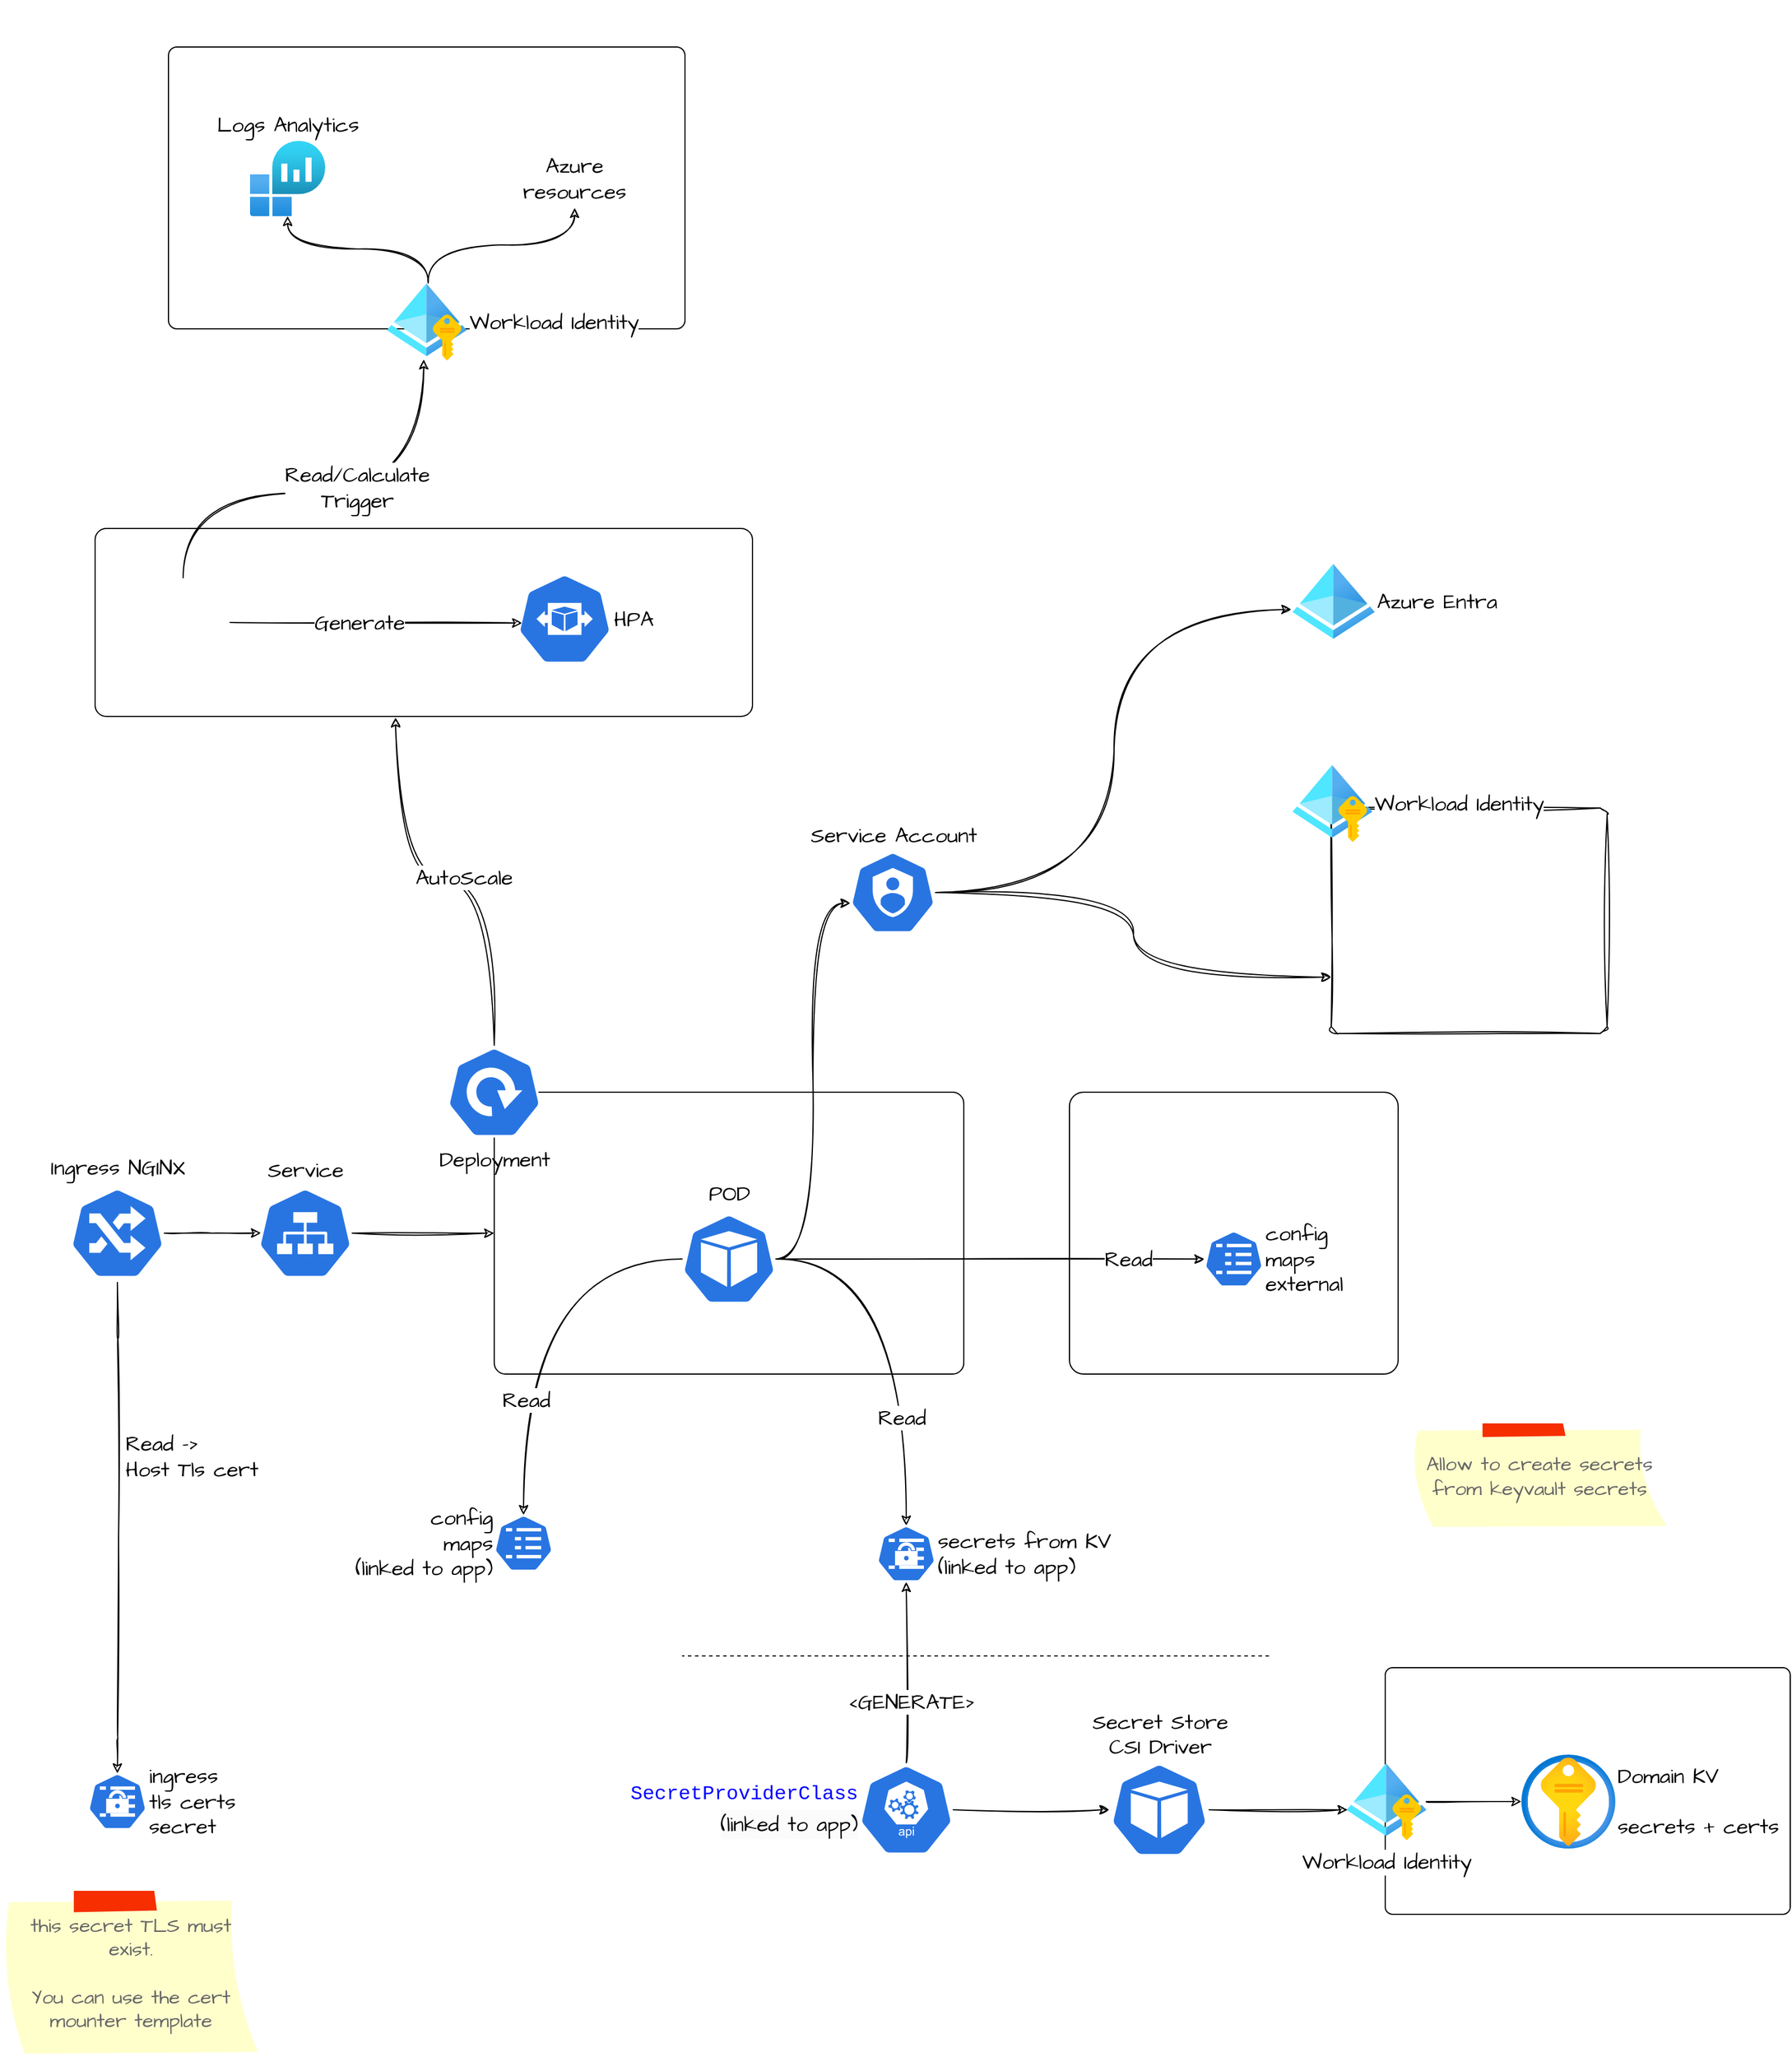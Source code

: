 <mxfile version="24.7.5">
  <diagram id="ZGYd3SjESlaEDazQRH5I" name="Page-1">
    <mxGraphModel dx="3353" dy="2439" grid="1" gridSize="10" guides="1" tooltips="1" connect="1" arrows="1" fold="1" page="1" pageScale="1" pageWidth="827" pageHeight="1169" math="0" shadow="0">
      <root>
        <mxCell id="0" />
        <mxCell id="1" parent="0" />
        <mxCell id="D_e_zNr8kSD3_SG081aj-14" value="" style="group;" vertex="1" connectable="0" parent="1">
          <mxGeometry x="840" y="-130" width="268" height="240" as="geometry" />
        </mxCell>
        <mxCell id="D_e_zNr8kSD3_SG081aj-9" value="" style="rounded=1;whiteSpace=wrap;html=1;fontFamily=Architects Daughter;fontSource=https%3A%2F%2Ffonts.googleapis.com%2Fcss%3Ffamily%3DArchitects%2BDaughter;fontSize=18;arcSize=3;sketch=1;curveFitting=1;jiggle=2;" vertex="1" parent="D_e_zNr8kSD3_SG081aj-14">
          <mxGeometry x="33" y="48" width="235" height="192" as="geometry" />
        </mxCell>
        <mxCell id="D_e_zNr8kSD3_SG081aj-10" value="" style="shape=image;verticalLabelPosition=bottom;verticalAlign=top;imageAspect=0;image=https://upload.wikimedia.org/wikipedia/commons/thumb/f/fa/Microsoft_Azure.svg/1200px-Microsoft_Azure.svg.png;fontFamily=Architects Daughter;fontSource=https%3A%2F%2Ffonts.googleapis.com%2Fcss%3Ffamily%3DArchitects%2BDaughter;fontSize=18;sketch=1;curveFitting=1;jiggle=2;" vertex="1" parent="D_e_zNr8kSD3_SG081aj-14">
          <mxGeometry x="110.5" y="104" width="80" height="80" as="geometry" />
        </mxCell>
        <mxCell id="D_e_zNr8kSD3_SG081aj-13" value="Workload Identity" style="aspect=fixed;html=1;points=[];align=left;image;fontSize=18;image=img/lib/azure2/identity/Managed_Identities.svg;fontFamily=Architects Daughter;fontSource=https%3A%2F%2Ffonts.googleapis.com%2Fcss%3Ffamily%3DArchitects%2BDaughter;labelPosition=right;verticalLabelPosition=middle;verticalAlign=middle;sketch=1;curveFitting=1;jiggle=2;" vertex="1" parent="D_e_zNr8kSD3_SG081aj-14">
          <mxGeometry y="10" width="68" height="68" as="geometry" />
        </mxCell>
        <mxCell id="MhBiua6DybPBNpHeAqnh-3" value="" style="rounded=1;whiteSpace=wrap;html=1;arcSize=5;" parent="1" vertex="1">
          <mxGeometry x="650" y="160" width="280" height="240" as="geometry" />
        </mxCell>
        <mxCell id="ZACaJJi6Qwk8mwRqX2UE-5" value="" style="rounded=1;whiteSpace=wrap;html=1;fontFamily=Architects Daughter;fontSource=https%3A%2F%2Ffonts.googleapis.com%2Fcss%3Ffamily%3DArchitects%2BDaughter;fontSize=18;arcSize=4;" parent="1" vertex="1">
          <mxGeometry x="160" y="160" width="400" height="240" as="geometry" />
        </mxCell>
        <mxCell id="ZACaJJi6Qwk8mwRqX2UE-3" value="Deployment" style="sketch=0;html=1;dashed=0;whitespace=wrap;fillColor=#2875E2;strokeColor=#ffffff;points=[[0.005,0.63,0],[0.1,0.2,0],[0.9,0.2,0],[0.5,0,0],[0.995,0.63,0],[0.72,0.99,0],[0.5,1,0],[0.28,0.99,0]];shape=mxgraph.kubernetes.icon;prIcon=deploy;labelPosition=center;verticalLabelPosition=bottom;align=center;verticalAlign=top;fontFamily=Architects Daughter;fontSource=https%3A%2F%2Ffonts.googleapis.com%2Fcss%3Ffamily%3DArchitects%2BDaughter;fontSize=18;" parent="1" vertex="1">
          <mxGeometry x="120" y="120" width="80" height="80" as="geometry" />
        </mxCell>
        <mxCell id="ZACaJJi6Qwk8mwRqX2UE-43" style="edgeStyle=orthogonalEdgeStyle;rounded=0;sketch=1;orthogonalLoop=1;jettySize=auto;html=1;entryX=0.5;entryY=0;entryDx=0;entryDy=0;entryPerimeter=0;fontFamily=Architects Daughter;fontSource=https%3A%2F%2Ffonts.googleapis.com%2Fcss%3Ffamily%3DArchitects%2BDaughter;fontSize=18;curved=1;" parent="1" source="ZACaJJi6Qwk8mwRqX2UE-6" target="ZACaJJi6Qwk8mwRqX2UE-9" edge="1">
          <mxGeometry relative="1" as="geometry" />
        </mxCell>
        <mxCell id="ZACaJJi6Qwk8mwRqX2UE-44" value="Read" style="edgeLabel;html=1;align=center;verticalAlign=middle;resizable=0;points=[];fontSize=18;fontFamily=Architects Daughter;" parent="ZACaJJi6Qwk8mwRqX2UE-43" vertex="1" connectable="0">
          <mxGeometry x="0.453" y="-4" relative="1" as="geometry">
            <mxPoint as="offset" />
          </mxGeometry>
        </mxCell>
        <mxCell id="ZACaJJi6Qwk8mwRqX2UE-46" style="edgeStyle=orthogonalEdgeStyle;rounded=0;sketch=1;orthogonalLoop=1;jettySize=auto;html=1;entryX=0.5;entryY=0;entryDx=0;entryDy=0;entryPerimeter=0;fontFamily=Architects Daughter;fontSource=https%3A%2F%2Ffonts.googleapis.com%2Fcss%3Ffamily%3DArchitects%2BDaughter;fontSize=18;curved=1;" parent="1" source="ZACaJJi6Qwk8mwRqX2UE-6" target="ZACaJJi6Qwk8mwRqX2UE-45" edge="1">
          <mxGeometry relative="1" as="geometry" />
        </mxCell>
        <mxCell id="ZACaJJi6Qwk8mwRqX2UE-47" value="Read" style="edgeLabel;html=1;align=center;verticalAlign=middle;resizable=0;points=[];fontSize=18;fontFamily=Architects Daughter;" parent="ZACaJJi6Qwk8mwRqX2UE-46" vertex="1" connectable="0">
          <mxGeometry x="0.442" y="2" relative="1" as="geometry">
            <mxPoint as="offset" />
          </mxGeometry>
        </mxCell>
        <mxCell id="MhBiua6DybPBNpHeAqnh-4" style="edgeStyle=orthogonalEdgeStyle;rounded=0;orthogonalLoop=1;jettySize=auto;html=1;sketch=1;curveFitting=1;jiggle=2;" parent="1" source="ZACaJJi6Qwk8mwRqX2UE-6" target="MhBiua6DybPBNpHeAqnh-2" edge="1">
          <mxGeometry relative="1" as="geometry" />
        </mxCell>
        <mxCell id="ZACaJJi6Qwk8mwRqX2UE-6" value="POD" style="sketch=0;html=1;dashed=0;whitespace=wrap;fillColor=#2875E2;strokeColor=#ffffff;points=[[0.005,0.63,0],[0.1,0.2,0],[0.9,0.2,0],[0.5,0,0],[0.995,0.63,0],[0.72,0.99,0],[0.5,1,0],[0.28,0.99,0]];shape=mxgraph.kubernetes.icon;prIcon=pod;fontFamily=Architects Daughter;fontSource=https%3A%2F%2Ffonts.googleapis.com%2Fcss%3Ffamily%3DArchitects%2BDaughter;fontSize=18;labelPosition=center;verticalLabelPosition=top;align=center;verticalAlign=bottom;" parent="1" vertex="1">
          <mxGeometry x="320" y="260" width="80" height="84" as="geometry" />
        </mxCell>
        <mxCell id="ZACaJJi6Qwk8mwRqX2UE-9" value="secrets from KV&lt;br&gt;&lt;span style=&quot;text-align: right;&quot;&gt;(linked to app)&lt;/span&gt;" style="sketch=0;html=1;dashed=0;whitespace=wrap;fillColor=#2875E2;strokeColor=#ffffff;points=[[0.005,0.63,0],[0.1,0.2,0],[0.9,0.2,0],[0.5,0,0],[0.995,0.63,0],[0.72,0.99,0],[0.5,1,0],[0.28,0.99,0]];shape=mxgraph.kubernetes.icon;prIcon=secret;fontFamily=Architects Daughter;fontSource=https%3A%2F%2Ffonts.googleapis.com%2Fcss%3Ffamily%3DArchitects%2BDaughter;fontSize=18;labelPosition=right;verticalLabelPosition=middle;align=left;verticalAlign=middle;" parent="1" vertex="1">
          <mxGeometry x="486" y="529" width="50" height="48" as="geometry" />
        </mxCell>
        <mxCell id="ZACaJJi6Qwk8mwRqX2UE-10" value="ingress&lt;br&gt;tls certs&lt;br&gt;secret" style="sketch=0;html=1;dashed=0;whitespace=wrap;fillColor=#2875E2;strokeColor=#ffffff;points=[[0.005,0.63,0],[0.1,0.2,0],[0.9,0.2,0],[0.5,0,0],[0.995,0.63,0],[0.72,0.99,0],[0.5,1,0],[0.28,0.99,0]];shape=mxgraph.kubernetes.icon;prIcon=secret;fontFamily=Architects Daughter;fontSource=https%3A%2F%2Ffonts.googleapis.com%2Fcss%3Ffamily%3DArchitects%2BDaughter;fontSize=18;labelPosition=right;verticalLabelPosition=middle;align=left;verticalAlign=middle;" parent="1" vertex="1">
          <mxGeometry x="-186" y="740" width="50" height="48" as="geometry" />
        </mxCell>
        <mxCell id="ZACaJJi6Qwk8mwRqX2UE-33" style="edgeStyle=orthogonalEdgeStyle;curved=1;rounded=0;sketch=1;orthogonalLoop=1;jettySize=auto;html=1;entryX=0.5;entryY=1;entryDx=0;entryDy=0;entryPerimeter=0;fontFamily=Architects Daughter;fontSource=https%3A%2F%2Ffonts.googleapis.com%2Fcss%3Ffamily%3DArchitects%2BDaughter;fontSize=18;" parent="1" source="ZACaJJi6Qwk8mwRqX2UE-22" target="ZACaJJi6Qwk8mwRqX2UE-9" edge="1">
          <mxGeometry relative="1" as="geometry" />
        </mxCell>
        <mxCell id="ZACaJJi6Qwk8mwRqX2UE-35" value="&amp;lt;GENERATE&amp;gt;" style="edgeLabel;html=1;align=center;verticalAlign=middle;resizable=0;points=[];fontSize=18;fontFamily=Architects Daughter;" parent="ZACaJJi6Qwk8mwRqX2UE-33" vertex="1" connectable="0">
          <mxGeometry x="-0.325" y="-4" relative="1" as="geometry">
            <mxPoint as="offset" />
          </mxGeometry>
        </mxCell>
        <mxCell id="ZACaJJi6Qwk8mwRqX2UE-22" value="&lt;div style=&quot;background-color: rgb(255, 255, 255); font-family: &amp;quot;JetBrains Mono&amp;quot;, &amp;quot;Source Code Pro for Powerline&amp;quot;, &amp;quot;Fira Code&amp;quot;, Menlo, Monaco, &amp;quot;Courier New&amp;quot;, monospace, Menlo, Monaco, &amp;quot;Courier New&amp;quot;, monospace; font-size: 17px; line-height: 26px; white-space-collapse: preserve;&quot;&gt;&lt;span style=&quot;color: #0000ff;&quot;&gt;SecretProviderClass&lt;br/&gt;&lt;/span&gt;&lt;span style=&quot;font-family: &amp;quot;Architects Daughter&amp;quot;; font-size: 18px; text-align: right; white-space-collapse: collapse; background-color: rgb(251, 251, 251);&quot;&gt;(linked to app)&lt;/span&gt;&lt;span style=&quot;color: #0000ff;&quot;&gt;&lt;br/&gt;&lt;/span&gt;&lt;/div&gt;" style="sketch=0;html=1;dashed=0;whitespace=wrap;fillColor=#2875E2;strokeColor=#ffffff;points=[[0.005,0.63,0],[0.1,0.2,0],[0.9,0.2,0],[0.5,0,0],[0.995,0.63,0],[0.72,0.99,0],[0.5,1,0],[0.28,0.99,0]];shape=mxgraph.kubernetes.icon;prIcon=api;fontFamily=Architects Daughter;fontSource=https%3A%2F%2Ffonts.googleapis.com%2Fcss%3Ffamily%3DArchitects%2BDaughter;fontSize=18;labelPosition=left;verticalLabelPosition=middle;align=right;verticalAlign=middle;" parent="1" vertex="1">
          <mxGeometry x="471" y="731" width="80" height="80" as="geometry" />
        </mxCell>
        <mxCell id="ZACaJJi6Qwk8mwRqX2UE-25" value="Secret Store&lt;br&gt;CSI Driver" style="sketch=0;html=1;dashed=0;whitespace=wrap;fillColor=#2875E2;strokeColor=#ffffff;points=[[0.005,0.63,0],[0.1,0.2,0],[0.9,0.2,0],[0.5,0,0],[0.995,0.63,0],[0.72,0.99,0],[0.5,1,0],[0.28,0.99,0]];shape=mxgraph.kubernetes.icon;prIcon=pod;fontFamily=Architects Daughter;fontSource=https%3A%2F%2Ffonts.googleapis.com%2Fcss%3Ffamily%3DArchitects%2BDaughter;fontSize=18;labelPosition=center;verticalLabelPosition=top;align=center;verticalAlign=bottom;" parent="1" vertex="1">
          <mxGeometry x="684" y="731" width="85" height="80" as="geometry" />
        </mxCell>
        <mxCell id="ZACaJJi6Qwk8mwRqX2UE-45" value="config&lt;br&gt;maps&lt;br&gt;(linked to app)" style="sketch=0;html=1;dashed=0;whitespace=wrap;fillColor=#2875E2;strokeColor=#ffffff;points=[[0.005,0.63,0],[0.1,0.2,0],[0.9,0.2,0],[0.5,0,0],[0.995,0.63,0],[0.72,0.99,0],[0.5,1,0],[0.28,0.99,0]];shape=mxgraph.kubernetes.icon;prIcon=cm;fontFamily=Architects Daughter;fontSource=https%3A%2F%2Ffonts.googleapis.com%2Fcss%3Ffamily%3DArchitects%2BDaughter;fontSize=18;labelPosition=left;verticalLabelPosition=middle;align=right;verticalAlign=middle;" parent="1" vertex="1">
          <mxGeometry x="160" y="520" width="50" height="48" as="geometry" />
        </mxCell>
        <mxCell id="ZACaJJi6Qwk8mwRqX2UE-53" style="edgeStyle=orthogonalEdgeStyle;rounded=0;sketch=1;orthogonalLoop=1;jettySize=auto;html=1;entryX=0;entryY=0.5;entryDx=0;entryDy=0;fontFamily=Architects Daughter;fontSource=https%3A%2F%2Ffonts.googleapis.com%2Fcss%3Ffamily%3DArchitects%2BDaughter;fontSize=18;" parent="1" source="ZACaJJi6Qwk8mwRqX2UE-52" target="ZACaJJi6Qwk8mwRqX2UE-5" edge="1">
          <mxGeometry relative="1" as="geometry" />
        </mxCell>
        <mxCell id="ZACaJJi6Qwk8mwRqX2UE-52" value="Service" style="sketch=0;html=1;dashed=0;whitespace=wrap;fillColor=#2875E2;strokeColor=#ffffff;points=[[0.005,0.63,0],[0.1,0.2,0],[0.9,0.2,0],[0.5,0,0],[0.995,0.63,0],[0.72,0.99,0],[0.5,1,0],[0.28,0.99,0]];shape=mxgraph.kubernetes.icon;prIcon=svc;fontFamily=Architects Daughter;fontSource=https%3A%2F%2Ffonts.googleapis.com%2Fcss%3Ffamily%3DArchitects%2BDaughter;fontSize=18;labelPosition=center;verticalLabelPosition=top;align=center;verticalAlign=bottom;" parent="1" vertex="1">
          <mxGeometry x="-41" y="240" width="80" height="80" as="geometry" />
        </mxCell>
        <mxCell id="ZACaJJi6Qwk8mwRqX2UE-57" style="edgeStyle=orthogonalEdgeStyle;rounded=0;sketch=1;orthogonalLoop=1;jettySize=auto;html=1;entryX=0.029;entryY=0.498;entryDx=0;entryDy=0;entryPerimeter=0;fontFamily=Architects Daughter;fontSource=https%3A%2F%2Ffonts.googleapis.com%2Fcss%3Ffamily%3DArchitects%2BDaughter;fontSize=18;" parent="1" source="ZACaJJi6Qwk8mwRqX2UE-56" target="ZACaJJi6Qwk8mwRqX2UE-52" edge="1">
          <mxGeometry relative="1" as="geometry" />
        </mxCell>
        <mxCell id="ZACaJJi6Qwk8mwRqX2UE-58" style="edgeStyle=orthogonalEdgeStyle;rounded=0;sketch=1;orthogonalLoop=1;jettySize=auto;html=1;entryX=0.5;entryY=0;entryDx=0;entryDy=0;entryPerimeter=0;fontFamily=Architects Daughter;fontSource=https%3A%2F%2Ffonts.googleapis.com%2Fcss%3Ffamily%3DArchitects%2BDaughter;fontSize=18;curved=1;exitX=0.5;exitY=1;exitDx=0;exitDy=0;exitPerimeter=0;" parent="1" source="ZACaJJi6Qwk8mwRqX2UE-56" target="ZACaJJi6Qwk8mwRqX2UE-10" edge="1">
          <mxGeometry relative="1" as="geometry">
            <Array as="points">
              <mxPoint x="-161" y="370" />
              <mxPoint x="-160" y="570" />
              <mxPoint x="-160" y="710" />
            </Array>
          </mxGeometry>
        </mxCell>
        <mxCell id="ZACaJJi6Qwk8mwRqX2UE-59" value="Read -&amp;gt;&lt;br&gt;Host Tls cert" style="edgeLabel;html=1;align=left;verticalAlign=middle;resizable=0;points=[];fontSize=18;fontFamily=Architects Daughter;" parent="ZACaJJi6Qwk8mwRqX2UE-58" vertex="1" connectable="0">
          <mxGeometry x="-0.29" y="4" relative="1" as="geometry">
            <mxPoint as="offset" />
          </mxGeometry>
        </mxCell>
        <mxCell id="ZACaJJi6Qwk8mwRqX2UE-56" value="Ingress NGINX" style="sketch=0;html=1;dashed=0;whitespace=wrap;fillColor=#2875E2;strokeColor=#ffffff;points=[[0.005,0.63,0],[0.1,0.2,0],[0.9,0.2,0],[0.5,0,0],[0.995,0.63,0],[0.72,0.99,0],[0.5,1,0],[0.28,0.99,0]];shape=mxgraph.kubernetes.icon;prIcon=ing;fontFamily=Architects Daughter;fontSource=https%3A%2F%2Ffonts.googleapis.com%2Fcss%3Ffamily%3DArchitects%2BDaughter;fontSize=18;labelPosition=center;verticalLabelPosition=top;align=center;verticalAlign=bottom;" parent="1" vertex="1">
          <mxGeometry x="-201" y="238" width="80" height="84" as="geometry" />
        </mxCell>
        <mxCell id="ZACaJJi6Qwk8mwRqX2UE-64" value="" style="rounded=1;whiteSpace=wrap;html=1;fontFamily=Architects Daughter;fontSource=https%3A%2F%2Ffonts.googleapis.com%2Fcss%3Ffamily%3DArchitects%2BDaughter;fontSize=18;arcSize=6;labelPosition=left;verticalLabelPosition=top;align=right;verticalAlign=bottom;" parent="1" vertex="1">
          <mxGeometry x="-180" y="-320" width="560" height="160" as="geometry" />
        </mxCell>
        <mxCell id="ZACaJJi6Qwk8mwRqX2UE-63" value="HPA" style="sketch=0;html=1;dashed=0;whitespace=wrap;fillColor=#2875E2;strokeColor=#ffffff;points=[[0.005,0.63,0],[0.1,0.2,0],[0.9,0.2,0],[0.5,0,0],[0.995,0.63,0],[0.72,0.99,0],[0.5,1,0],[0.28,0.99,0]];shape=mxgraph.kubernetes.icon;prIcon=hpa;fontFamily=Architects Daughter;fontSource=https%3A%2F%2Ffonts.googleapis.com%2Fcss%3Ffamily%3DArchitects%2BDaughter;fontSize=18;labelPosition=right;verticalLabelPosition=middle;align=left;verticalAlign=middle;" parent="1" vertex="1">
          <mxGeometry x="180" y="-283" width="80" height="80" as="geometry" />
        </mxCell>
        <mxCell id="ZACaJJi6Qwk8mwRqX2UE-74" style="edgeStyle=orthogonalEdgeStyle;curved=1;rounded=0;sketch=1;orthogonalLoop=1;jettySize=auto;html=1;entryX=0.463;entryY=0.971;entryDx=0;entryDy=0;entryPerimeter=0;fontFamily=Architects Daughter;fontSource=https%3A%2F%2Ffonts.googleapis.com%2Fcss%3Ffamily%3DArchitects%2BDaughter;fontSize=18;" parent="1" source="ZACaJJi6Qwk8mwRqX2UE-67" target="ZACaJJi6Qwk8mwRqX2UE-73" edge="1">
          <mxGeometry relative="1" as="geometry">
            <Array as="points">
              <mxPoint x="-105" y="-350" />
              <mxPoint x="100" y="-350" />
            </Array>
          </mxGeometry>
        </mxCell>
        <mxCell id="ZACaJJi6Qwk8mwRqX2UE-81" value="Read/Calculate&lt;br&gt;Trigger" style="edgeLabel;html=1;align=center;verticalAlign=middle;resizable=0;points=[];fontSize=18;fontFamily=Architects Daughter;" parent="ZACaJJi6Qwk8mwRqX2UE-74" vertex="1" connectable="0">
          <mxGeometry x="0.123" y="5" relative="1" as="geometry">
            <mxPoint as="offset" />
          </mxGeometry>
        </mxCell>
        <mxCell id="ZACaJJi6Qwk8mwRqX2UE-79" style="edgeStyle=orthogonalEdgeStyle;curved=1;rounded=0;sketch=1;orthogonalLoop=1;jettySize=auto;html=1;entryX=0.047;entryY=0.544;entryDx=0;entryDy=0;entryPerimeter=0;fontFamily=Architects Daughter;fontSource=https%3A%2F%2Ffonts.googleapis.com%2Fcss%3Ffamily%3DArchitects%2BDaughter;fontSize=18;" parent="1" source="ZACaJJi6Qwk8mwRqX2UE-67" target="ZACaJJi6Qwk8mwRqX2UE-63" edge="1">
          <mxGeometry relative="1" as="geometry" />
        </mxCell>
        <mxCell id="ZACaJJi6Qwk8mwRqX2UE-80" value="Generate" style="edgeLabel;html=1;align=center;verticalAlign=middle;resizable=0;points=[];fontSize=18;fontFamily=Architects Daughter;" parent="ZACaJJi6Qwk8mwRqX2UE-79" vertex="1" connectable="0">
          <mxGeometry x="-0.107" relative="1" as="geometry">
            <mxPoint x="-2" as="offset" />
          </mxGeometry>
        </mxCell>
        <mxCell id="ZACaJJi6Qwk8mwRqX2UE-67" value="" style="shape=image;verticalLabelPosition=bottom;verticalAlign=top;imageAspect=0;image=https://keda.sh/img/logos/keda-icon-color.png;fontFamily=Architects Daughter;fontSource=https%3A%2F%2Ffonts.googleapis.com%2Fcss%3Ffamily%3DArchitects%2BDaughter;fontSize=18;" parent="1" vertex="1">
          <mxGeometry x="-145" y="-278" width="80" height="76" as="geometry" />
        </mxCell>
        <mxCell id="ZACaJJi6Qwk8mwRqX2UE-69" value="" style="rounded=1;whiteSpace=wrap;html=1;fontFamily=Architects Daughter;fontSource=https%3A%2F%2Ffonts.googleapis.com%2Fcss%3Ffamily%3DArchitects%2BDaughter;fontSize=18;arcSize=3;" parent="1" vertex="1">
          <mxGeometry x="-117.5" y="-730" width="440" height="240" as="geometry" />
        </mxCell>
        <mxCell id="ZACaJJi6Qwk8mwRqX2UE-70" value="" style="shape=image;verticalLabelPosition=bottom;verticalAlign=top;imageAspect=0;image=https://upload.wikimedia.org/wikipedia/commons/thumb/f/fa/Microsoft_Azure.svg/1200px-Microsoft_Azure.svg.png;fontFamily=Architects Daughter;fontSource=https%3A%2F%2Ffonts.googleapis.com%2Fcss%3Ffamily%3DArchitects%2BDaughter;fontSize=18;" parent="1" vertex="1">
          <mxGeometry x="-162.5" y="-770" width="80" height="80" as="geometry" />
        </mxCell>
        <mxCell id="ZACaJJi6Qwk8mwRqX2UE-77" style="edgeStyle=orthogonalEdgeStyle;curved=1;rounded=0;sketch=1;orthogonalLoop=1;jettySize=auto;html=1;fontFamily=Architects Daughter;fontSource=https%3A%2F%2Ffonts.googleapis.com%2Fcss%3Ffamily%3DArchitects%2BDaughter;fontSize=18;exitX=0.518;exitY=0.015;exitDx=0;exitDy=0;exitPerimeter=0;" parent="1" source="ZACaJJi6Qwk8mwRqX2UE-73" target="ZACaJJi6Qwk8mwRqX2UE-76" edge="1">
          <mxGeometry relative="1" as="geometry" />
        </mxCell>
        <mxCell id="ZACaJJi6Qwk8mwRqX2UE-78" style="edgeStyle=orthogonalEdgeStyle;curved=1;rounded=0;sketch=1;orthogonalLoop=1;jettySize=auto;html=1;entryX=0.5;entryY=1;entryDx=0;entryDy=0;fontFamily=Architects Daughter;fontSource=https%3A%2F%2Ffonts.googleapis.com%2Fcss%3Ffamily%3DArchitects%2BDaughter;fontSize=18;exitX=0.518;exitY=-0.004;exitDx=0;exitDy=0;exitPerimeter=0;" parent="1" source="ZACaJJi6Qwk8mwRqX2UE-73" target="ZACaJJi6Qwk8mwRqX2UE-75" edge="1">
          <mxGeometry relative="1" as="geometry" />
        </mxCell>
        <mxCell id="ZACaJJi6Qwk8mwRqX2UE-73" value="Workload Identity" style="aspect=fixed;html=1;points=[];align=left;image;fontSize=18;image=img/lib/azure2/identity/Managed_Identities.svg;fontFamily=Architects Daughter;fontSource=https%3A%2F%2Ffonts.googleapis.com%2Fcss%3Ffamily%3DArchitects%2BDaughter;labelPosition=right;verticalLabelPosition=middle;verticalAlign=middle;" parent="1" vertex="1">
          <mxGeometry x="68.5" y="-530" width="68" height="68" as="geometry" />
        </mxCell>
        <mxCell id="ZACaJJi6Qwk8mwRqX2UE-75" value="Azure resources" style="text;html=1;strokeColor=none;fillColor=none;align=center;verticalAlign=middle;whiteSpace=wrap;rounded=0;fontFamily=Architects Daughter;fontSource=https%3A%2F%2Ffonts.googleapis.com%2Fcss%3Ffamily%3DArchitects%2BDaughter;fontSize=18;" parent="1" vertex="1">
          <mxGeometry x="180" y="-643" width="97" height="50" as="geometry" />
        </mxCell>
        <mxCell id="ZACaJJi6Qwk8mwRqX2UE-76" value="Logs Analytics" style="aspect=fixed;html=1;points=[];align=center;image;fontSize=18;image=img/lib/azure2/analytics/Log_Analytics_Workspaces.svg;fontFamily=Architects Daughter;fontSource=https%3A%2F%2Ffonts.googleapis.com%2Fcss%3Ffamily%3DArchitects%2BDaughter;labelPosition=center;verticalLabelPosition=top;verticalAlign=bottom;" parent="1" vertex="1">
          <mxGeometry x="-48" y="-650" width="64" height="64" as="geometry" />
        </mxCell>
        <mxCell id="MhBiua6DybPBNpHeAqnh-1" value="this secret TLS must&lt;br&gt;exist. &lt;br&gt;&lt;br&gt;You can use the cert mounter template" style="strokeWidth=1;shadow=0;dashed=0;align=center;html=1;shape=mxgraph.mockup.text.stickyNote2;fontColor=#666666;mainText=;fontSize=17;whiteSpace=wrap;fillColor=#ffffcc;strokeColor=#F62E00;fontFamily=Architects Daughter;fontSource=https%3A%2F%2Ffonts.googleapis.com%2Fcss%3Ffamily%3DArchitects%2BDaughter;" parent="1" vertex="1">
          <mxGeometry x="-260" y="840" width="221" height="140" as="geometry" />
        </mxCell>
        <mxCell id="MhBiua6DybPBNpHeAqnh-2" value="config&lt;br&gt;maps&lt;br&gt;external" style="html=1;dashed=0;whitespace=wrap;fillColor=#2875E2;strokeColor=#ffffff;points=[[0.005,0.63,0],[0.1,0.2,0],[0.9,0.2,0],[0.5,0,0],[0.995,0.63,0],[0.72,0.99,0],[0.5,1,0],[0.28,0.99,0]];shape=mxgraph.kubernetes.icon;prIcon=cm;fontFamily=Architects Daughter;fontSource=https%3A%2F%2Ffonts.googleapis.com%2Fcss%3Ffamily%3DArchitects%2BDaughter;fontSize=18;labelPosition=right;verticalLabelPosition=middle;align=left;verticalAlign=middle;" parent="1" vertex="1">
          <mxGeometry x="765" y="278" width="50" height="48" as="geometry" />
        </mxCell>
        <mxCell id="MhBiua6DybPBNpHeAqnh-6" value="Read" style="edgeLabel;html=1;align=center;verticalAlign=middle;resizable=0;points=[];fontSize=18;fontFamily=Architects Daughter;" parent="1" vertex="1" connectable="0">
          <mxGeometry x="517.021" y="466.665" as="geometry">
            <mxPoint x="183" y="-165" as="offset" />
          </mxGeometry>
        </mxCell>
        <mxCell id="MhBiua6DybPBNpHeAqnh-7" value="Allow to create secrets&lt;br&gt;from keyvault secrets" style="strokeWidth=1;shadow=0;dashed=0;align=center;html=1;shape=mxgraph.mockup.text.stickyNote2;fontColor=#666666;mainText=;fontSize=17;whiteSpace=wrap;fillColor=#ffffcc;strokeColor=#F62E00;fontFamily=Architects Daughter;fontSource=https%3A%2F%2Ffonts.googleapis.com%2Fcss%3Ffamily%3DArchitects%2BDaughter;" parent="1" vertex="1">
          <mxGeometry x="940" y="442" width="221" height="89" as="geometry" />
        </mxCell>
        <mxCell id="D_e_zNr8kSD3_SG081aj-2" value="Service Account" style="aspect=fixed;html=1;dashed=0;whitespace=wrap;verticalLabelPosition=top;verticalAlign=bottom;fillColor=#2875E2;strokeColor=#ffffff;points=[[0.005,0.63,0],[0.1,0.2,0],[0.9,0.2,0],[0.5,0,0],[0.995,0.63,0],[0.72,0.99,0],[0.5,1,0],[0.28,0.99,0]];shape=mxgraph.kubernetes.icon2;prIcon=sa;fontFamily=Architects Daughter;fontSource=https%3A%2F%2Ffonts.googleapis.com%2Fcss%3Ffamily%3DArchitects%2BDaughter;fontSize=18;labelPosition=center;align=center;" vertex="1" parent="1">
          <mxGeometry x="463.08" y="-45" width="72.92" height="70" as="geometry" />
        </mxCell>
        <mxCell id="D_e_zNr8kSD3_SG081aj-4" style="edgeStyle=orthogonalEdgeStyle;rounded=0;orthogonalLoop=1;jettySize=auto;html=1;entryX=0.005;entryY=0.63;entryDx=0;entryDy=0;entryPerimeter=0;sketch=1;curveFitting=1;jiggle=2;curved=1;" edge="1" parent="1" source="ZACaJJi6Qwk8mwRqX2UE-6" target="D_e_zNr8kSD3_SG081aj-2">
          <mxGeometry relative="1" as="geometry" />
        </mxCell>
        <mxCell id="D_e_zNr8kSD3_SG081aj-5" value="Azure Entra" style="image;aspect=fixed;html=1;points=[];align=left;fontSize=18;image=img/lib/azure2/identity/Azure_Active_Directory.svg;labelPosition=right;verticalLabelPosition=middle;verticalAlign=middle;fontFamily=Architects Daughter;fontSource=https%3A%2F%2Ffonts.googleapis.com%2Fcss%3Ffamily%3DArchitects%2BDaughter;" vertex="1" parent="1">
          <mxGeometry x="840" y="-290" width="70" height="64" as="geometry" />
        </mxCell>
        <mxCell id="D_e_zNr8kSD3_SG081aj-7" style="edgeStyle=orthogonalEdgeStyle;rounded=0;orthogonalLoop=1;jettySize=auto;html=1;entryX=-0.014;entryY=0.609;entryDx=0;entryDy=0;entryPerimeter=0;sketch=1;curveFitting=1;jiggle=2;curved=1;" edge="1" parent="1" source="D_e_zNr8kSD3_SG081aj-2" target="D_e_zNr8kSD3_SG081aj-5">
          <mxGeometry relative="1" as="geometry" />
        </mxCell>
        <mxCell id="D_e_zNr8kSD3_SG081aj-17" style="edgeStyle=orthogonalEdgeStyle;rounded=0;orthogonalLoop=1;jettySize=auto;html=1;entryX=0;entryY=0.75;entryDx=0;entryDy=0;curved=1;sketch=1;curveFitting=1;jiggle=2;" edge="1" parent="1" source="D_e_zNr8kSD3_SG081aj-2" target="D_e_zNr8kSD3_SG081aj-9">
          <mxGeometry relative="1" as="geometry" />
        </mxCell>
        <mxCell id="D_e_zNr8kSD3_SG081aj-18" value="" style="endArrow=none;html=1;rounded=0;dashed=1;" edge="1" parent="1">
          <mxGeometry width="50" height="50" relative="1" as="geometry">
            <mxPoint x="820" y="640" as="sourcePoint" />
            <mxPoint x="320" y="640" as="targetPoint" />
          </mxGeometry>
        </mxCell>
        <mxCell id="D_e_zNr8kSD3_SG081aj-19" value="" style="group" vertex="1" connectable="0" parent="1">
          <mxGeometry x="874" y="610" width="390" height="280" as="geometry" />
        </mxCell>
        <mxCell id="ZACaJJi6Qwk8mwRqX2UE-37" value="" style="rounded=1;whiteSpace=wrap;html=1;fontFamily=Architects Daughter;fontSource=https%3A%2F%2Ffonts.googleapis.com%2Fcss%3Ffamily%3DArchitects%2BDaughter;fontSize=18;arcSize=3;" parent="D_e_zNr8kSD3_SG081aj-19" vertex="1">
          <mxGeometry x="45" y="40" width="345" height="210" as="geometry" />
        </mxCell>
        <mxCell id="ZACaJJi6Qwk8mwRqX2UE-38" value="" style="shape=image;verticalLabelPosition=bottom;verticalAlign=top;imageAspect=0;image=https://upload.wikimedia.org/wikipedia/commons/thumb/f/fa/Microsoft_Azure.svg/1200px-Microsoft_Azure.svg.png;fontFamily=Architects Daughter;fontSource=https%3A%2F%2Ffonts.googleapis.com%2Fcss%3Ffamily%3DArchitects%2BDaughter;fontSize=18;" parent="D_e_zNr8kSD3_SG081aj-19" vertex="1">
          <mxGeometry width="80" height="80" as="geometry" />
        </mxCell>
        <mxCell id="ZACaJJi6Qwk8mwRqX2UE-31" value="Domain KV&lt;br&gt;&lt;br&gt;secrets + certs" style="aspect=fixed;html=1;points=[];align=left;image;fontSize=18;image=img/lib/azure2/security/Key_Vaults.svg;fontFamily=Architects Daughter;fontSource=https%3A%2F%2Ffonts.googleapis.com%2Fcss%3Ffamily%3DArchitects%2BDaughter;labelPosition=right;verticalLabelPosition=middle;verticalAlign=middle;" parent="D_e_zNr8kSD3_SG081aj-19" vertex="1">
          <mxGeometry x="161" y="114" width="80" height="80" as="geometry" />
        </mxCell>
        <mxCell id="ZACaJJi6Qwk8mwRqX2UE-62" style="edgeStyle=orthogonalEdgeStyle;curved=1;rounded=0;sketch=1;orthogonalLoop=1;jettySize=auto;html=1;fontFamily=Architects Daughter;fontSource=https%3A%2F%2Ffonts.googleapis.com%2Fcss%3Ffamily%3DArchitects%2BDaughter;fontSize=18;" parent="D_e_zNr8kSD3_SG081aj-19" source="ZACaJJi6Qwk8mwRqX2UE-60" target="ZACaJJi6Qwk8mwRqX2UE-31" edge="1">
          <mxGeometry relative="1" as="geometry" />
        </mxCell>
        <mxCell id="ZACaJJi6Qwk8mwRqX2UE-60" value="Workload Identity" style="aspect=fixed;html=1;points=[];align=center;image;fontSize=18;image=img/lib/azure2/identity/Managed_Identities.svg;fontFamily=Architects Daughter;fontSource=https%3A%2F%2Ffonts.googleapis.com%2Fcss%3Ffamily%3DArchitects%2BDaughter;labelPosition=center;verticalLabelPosition=bottom;verticalAlign=top;" parent="D_e_zNr8kSD3_SG081aj-19" vertex="1">
          <mxGeometry x="12" y="120" width="68" height="68" as="geometry" />
        </mxCell>
        <mxCell id="D_e_zNr8kSD3_SG081aj-20" style="edgeStyle=orthogonalEdgeStyle;rounded=0;orthogonalLoop=1;jettySize=auto;html=1;entryX=0;entryY=0.5;entryDx=0;entryDy=0;entryPerimeter=0;sketch=1;curveFitting=1;jiggle=2;" edge="1" parent="1" source="ZACaJJi6Qwk8mwRqX2UE-22" target="ZACaJJi6Qwk8mwRqX2UE-25">
          <mxGeometry relative="1" as="geometry" />
        </mxCell>
        <mxCell id="D_e_zNr8kSD3_SG081aj-21" style="edgeStyle=orthogonalEdgeStyle;rounded=0;orthogonalLoop=1;jettySize=auto;html=1;entryX=0.015;entryY=0.603;entryDx=0;entryDy=0;entryPerimeter=0;sketch=1;curveFitting=1;jiggle=2;" edge="1" parent="1" source="ZACaJJi6Qwk8mwRqX2UE-25" target="ZACaJJi6Qwk8mwRqX2UE-60">
          <mxGeometry relative="1" as="geometry" />
        </mxCell>
        <mxCell id="D_e_zNr8kSD3_SG081aj-22" style="edgeStyle=orthogonalEdgeStyle;rounded=0;orthogonalLoop=1;jettySize=auto;html=1;entryX=0.457;entryY=1.006;entryDx=0;entryDy=0;entryPerimeter=0;sketch=1;curveFitting=1;jiggle=2;curved=1;" edge="1" parent="1" source="ZACaJJi6Qwk8mwRqX2UE-3" target="ZACaJJi6Qwk8mwRqX2UE-64">
          <mxGeometry relative="1" as="geometry" />
        </mxCell>
        <mxCell id="D_e_zNr8kSD3_SG081aj-23" value="AutoScale" style="edgeLabel;html=1;align=center;verticalAlign=middle;resizable=0;points=[];fontSize=18;fontFamily=Architects Daughter;fontSource=https%3A%2F%2Ffonts.googleapis.com%2Fcss%3Ffamily%3DArchitects%2BDaughter;" vertex="1" connectable="0" parent="D_e_zNr8kSD3_SG081aj-22">
          <mxGeometry x="-0.086" y="-3" relative="1" as="geometry">
            <mxPoint as="offset" />
          </mxGeometry>
        </mxCell>
      </root>
    </mxGraphModel>
  </diagram>
</mxfile>
